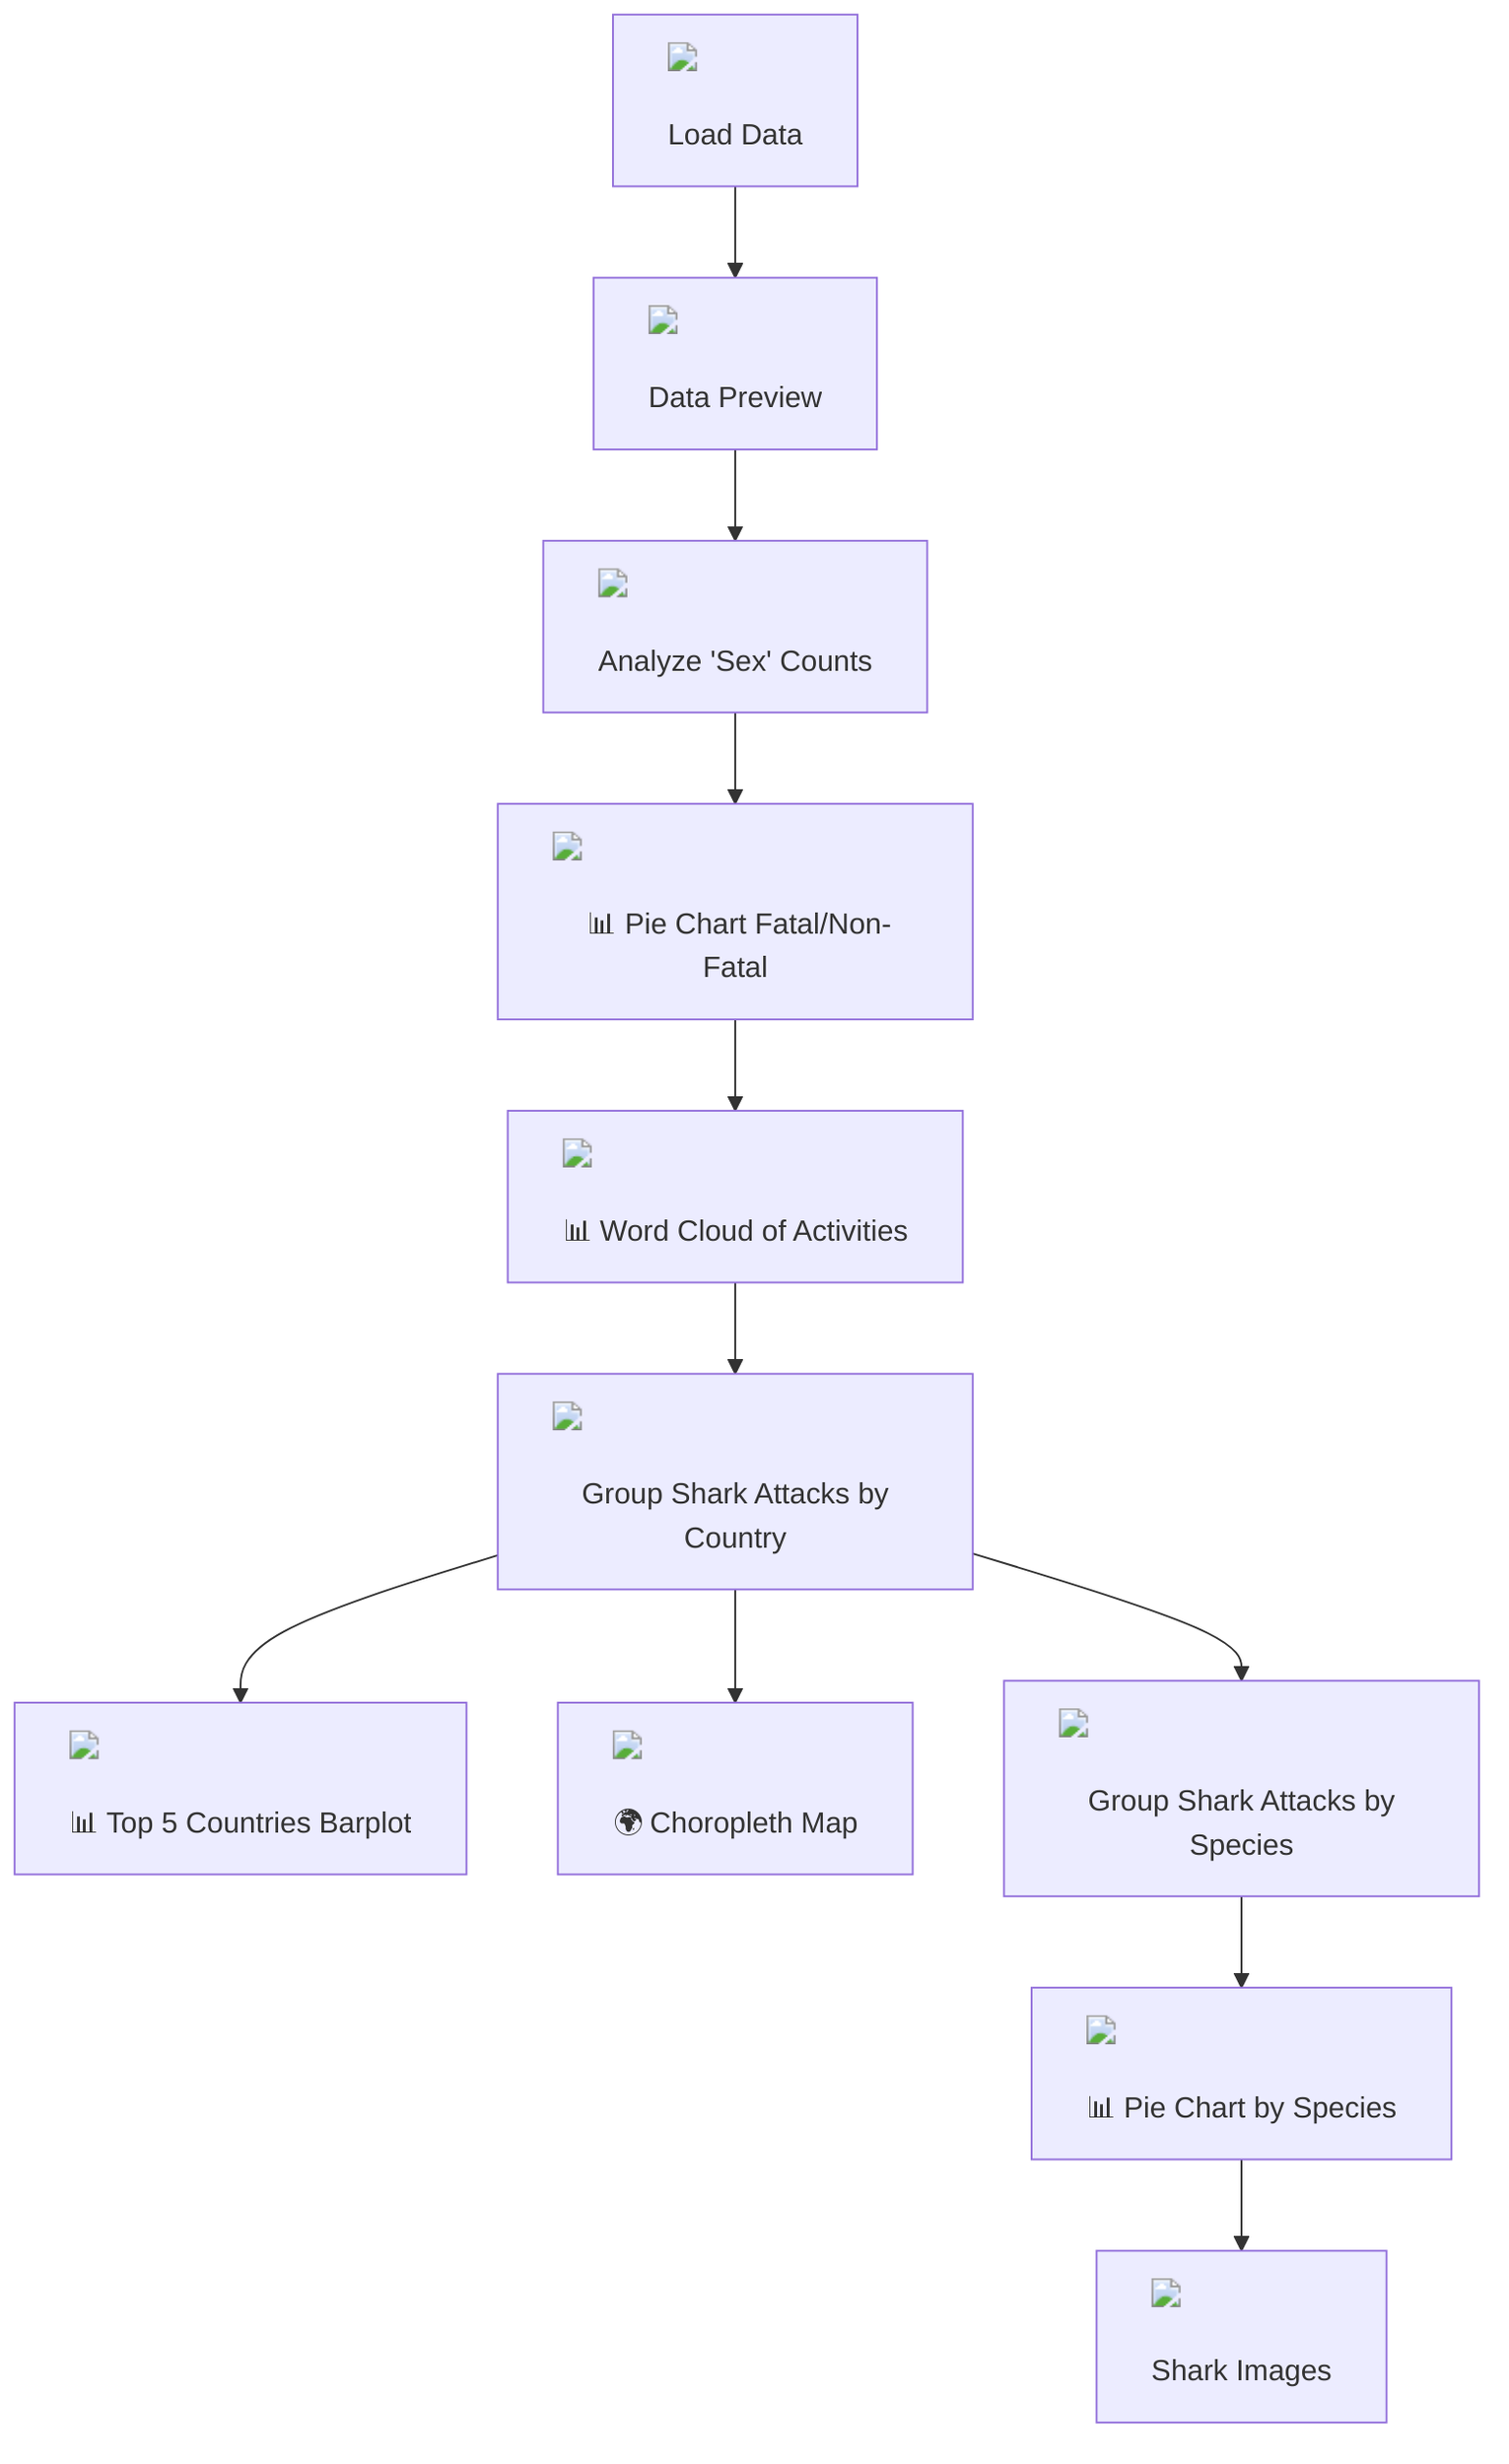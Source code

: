 graph TD;
    A["<img src='file.svg'/> <br/> Load Data"] --> B["<img src='table.svg'/> <br/> Data Preview"];
    B --> C["<img src='column_split.svg'/> <br/> Analyze 'Sex' Counts"];
    C --> D["<img src='barplot_template.svg'/> <br/> 📊 Pie Chart Fatal/Non-Fatal"];
    D --> E["<img src='barplot_template.svg'/> <br/> 📊 Word Cloud of Activities"];
    E --> F["<img src='table.svg'/> <br/> Group Shark Attacks by Country"];
    F --> G["<img src='barplot_template.svg'/> <br/> 📊 Top 5 Countries Barplot"];
    F --> H["<img src='scatter_plot_template.svg'/> <br/> 🌍 Choropleth Map"];
    F --> I["<img src='table.svg'/> <br/> Group Shark Attacks by Species"];
    I --> J["<img src='barplot_template.svg'/> <br/> 📊 Pie Chart by Species"];
    J --> K["<img src='image.svg'/> <br/> Shark Images"]